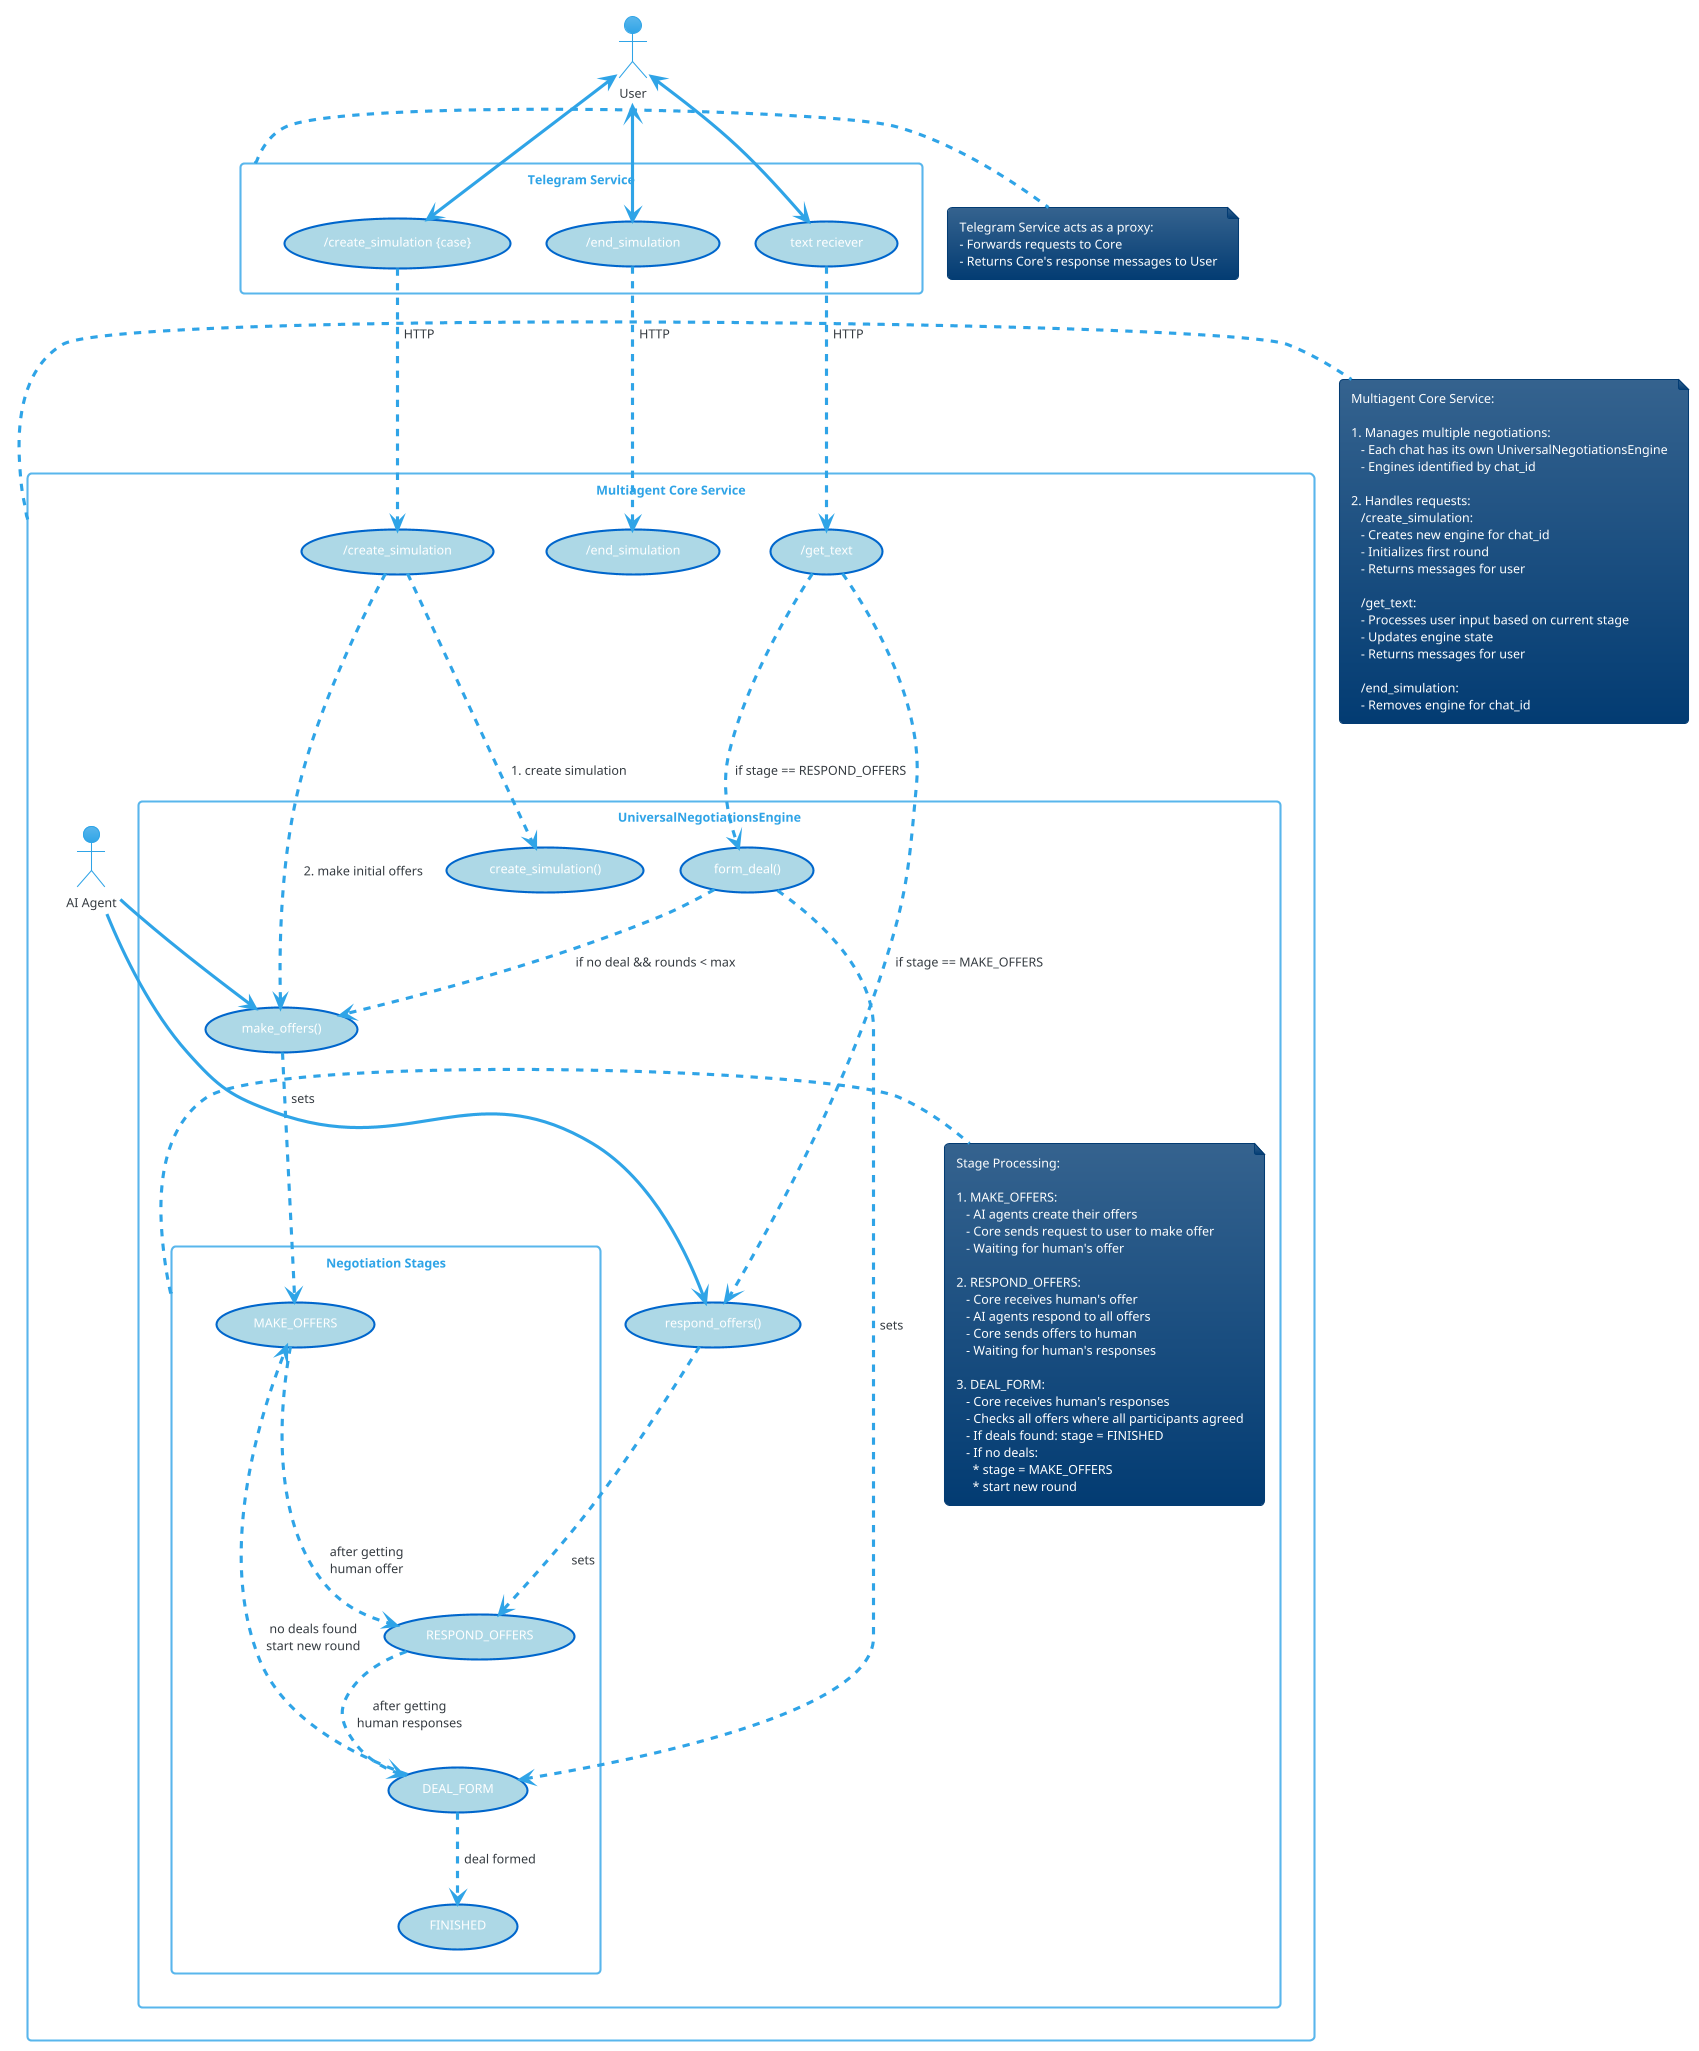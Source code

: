 @startuml negotiations_system_architecture
!theme cerulean

' Styling
skinparam usecase {
    BackgroundColor LightBlue
    BorderColor #0066CC
}

' Actors
:User: as user

' Systems
rectangle "Telegram Service" {
    usecase "/create_simulation {case}" as create_tg
    usecase "/end_simulation" as end_tg
    usecase "text reciever" as text_tg
}

rectangle "Multiagent Core Service" as core_service {
    usecase "/create_simulation" as create_core
    usecase "/end_simulation" as end_core
    usecase "/get_text" as text_core
    rectangle "UniversalNegotiationsEngine" {
        usecase "create_simulation()" as create_engine
        usecase "make_offers()" as make_offers
        usecase "respond_offers()" as respond_offers
        usecase "form_deal()" as form_deal

        rectangle "Negotiation Stages" as stages {
            usecase "MAKE_OFFERS" as stage_make
            usecase "RESPOND_OFFERS" as stage_respond
            usecase "DEAL_FORM" as stage_deal
            usecase "FINISHED" as stage_finished
        }

        note right of stages
          Stage Processing:

          1. MAKE_OFFERS:
             - AI agents create their offers
             - Core sends request to user to make offer
             - Waiting for human's offer

          2. RESPOND_OFFERS:
             - Core receives human's offer
             - AI agents respond to all offers
             - Core sends offers to human
             - Waiting for human's responses

          3. DEAL_FORM:
             - Core receives human's responses
             - Checks all offers where all participants agreed
             - If deals found: stage = FINISHED
             - If no deals: 
               * stage = MAKE_OFFERS
               * start new round
        end note

        ' Stage transitions
        stage_make ..> stage_respond : after getting\nhuman offer
        stage_respond ..> stage_deal : after getting\nhuman responses
        stage_deal ..> stage_make : no deals found\nstart new round
        stage_deal ..> stage_finished : deal formed

        ' Method-stage relationships
        make_offers ..> stage_make : sets
        respond_offers ..> stage_respond : sets
        form_deal ..> stage_deal : sets
    }
    :AI Agent: as agent
}

note right of core_service
  Multiagent Core Service:
  
  1. Manages multiple negotiations:
     - Each chat has its own UniversalNegotiationsEngine
     - Engines identified by chat_id
  
  2. Handles requests:
     /create_simulation:
     - Creates new engine for chat_id
     - Initializes first round
     - Returns messages for user
     
     /get_text:
     - Processes user input based on current stage
     - Updates engine state
     - Returns messages for user
     
     /end_simulation:
     - Removes engine for chat_id
end note

' Base interactions
user <--> create_tg
user <--> end_tg
user <--> text_tg

agent --> make_offers
agent --> respond_offers

' Service interactions
create_tg ..> create_core : HTTP
end_tg ..> end_core : HTTP
text_tg ..> text_core : HTTP

' Core service logic
create_core ..> create_engine : "1. create simulation"
create_core ..> make_offers : "2. make initial offers"

text_core ..> respond_offers : "if stage == MAKE_OFFERS"
text_core ..> form_deal : "if stage == RESPOND_OFFERS"
form_deal ..> make_offers : "if no deal && rounds < max"

' Notes
note right of "Telegram Service"
  Telegram Service acts as a proxy:
  - Forwards requests to Core
  - Returns Core's response messages to User
end note

@enduml 